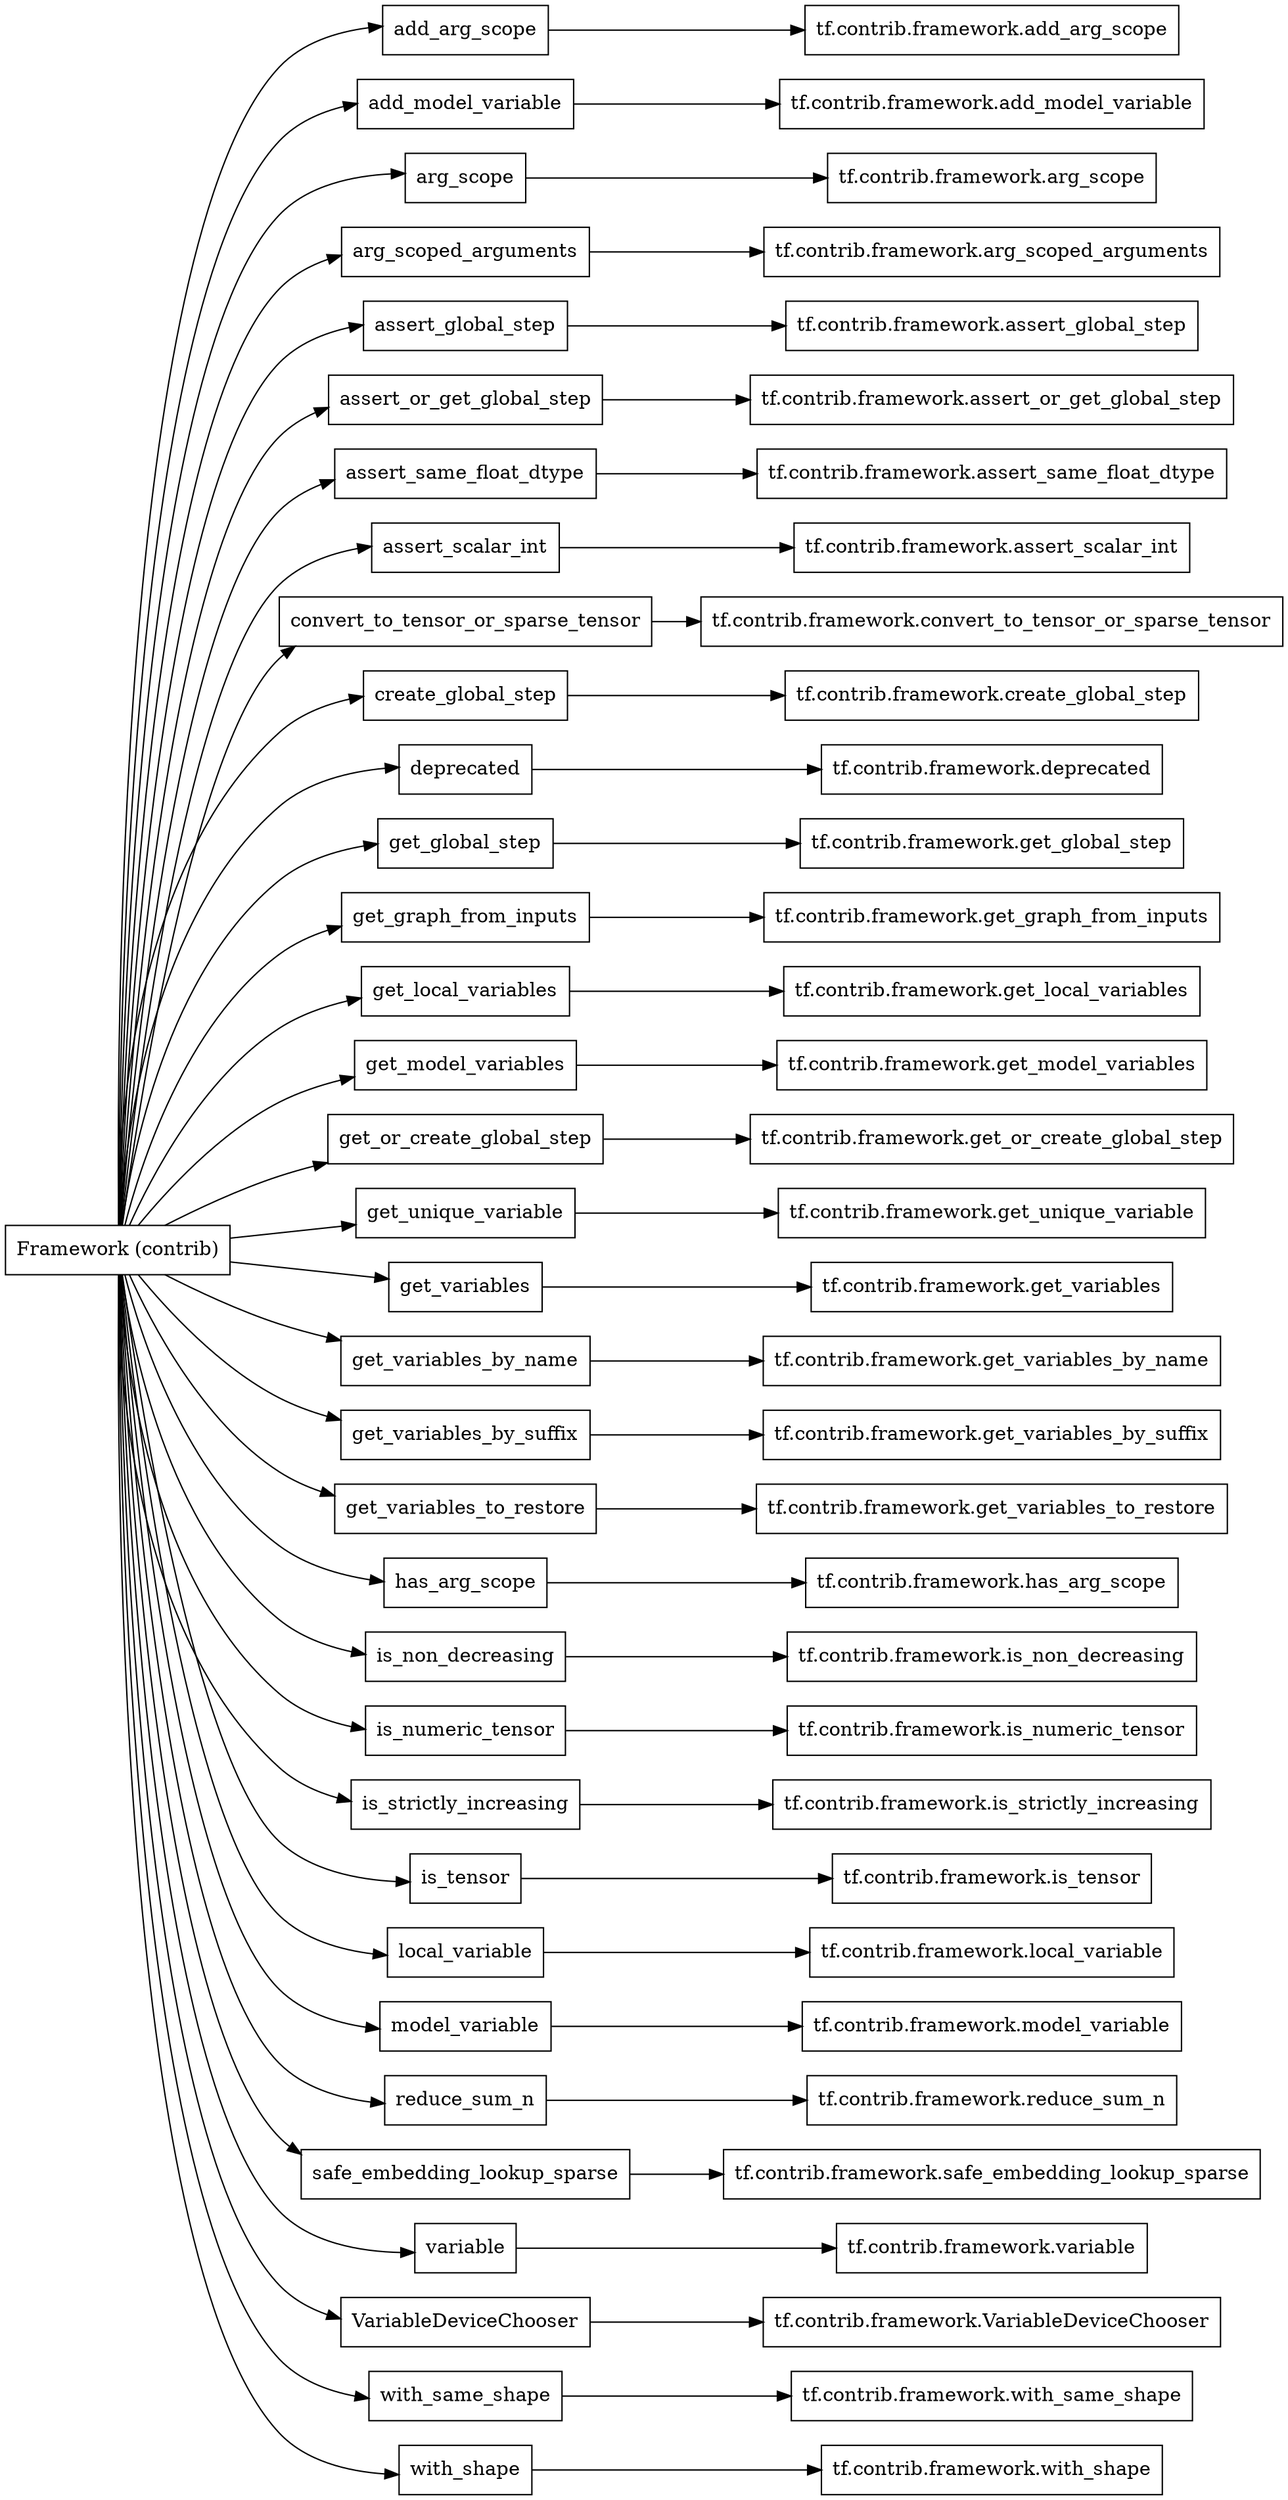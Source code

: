 digraph "Framework (contrib)"{
rankdir="LR"
node [shape="box"]
		"Framework (contrib)" -> "add_arg_scope" -> "tf.contrib.framework.add_arg_scope";
		"Framework (contrib)" -> "add_model_variable" -> "tf.contrib.framework.add_model_variable";
		"Framework (contrib)" -> "arg_scope" -> "tf.contrib.framework.arg_scope";
		"Framework (contrib)" -> "arg_scoped_arguments" -> "tf.contrib.framework.arg_scoped_arguments";
		"Framework (contrib)" -> "assert_global_step" -> "tf.contrib.framework.assert_global_step";
		"Framework (contrib)" -> "assert_or_get_global_step" -> "tf.contrib.framework.assert_or_get_global_step";
		"Framework (contrib)" -> "assert_same_float_dtype" -> "tf.contrib.framework.assert_same_float_dtype";
		"Framework (contrib)" -> "assert_scalar_int" -> "tf.contrib.framework.assert_scalar_int";
		"Framework (contrib)" -> "convert_to_tensor_or_sparse_tensor" -> "tf.contrib.framework.convert_to_tensor_or_sparse_tensor";
		"Framework (contrib)" -> "create_global_step" -> "tf.contrib.framework.create_global_step";
		"Framework (contrib)" -> "deprecated" -> "tf.contrib.framework.deprecated";
		"Framework (contrib)" -> "get_global_step" -> "tf.contrib.framework.get_global_step";
		"Framework (contrib)" -> "get_graph_from_inputs" -> "tf.contrib.framework.get_graph_from_inputs";
		"Framework (contrib)" -> "get_local_variables" -> "tf.contrib.framework.get_local_variables";
		"Framework (contrib)" -> "get_model_variables" -> "tf.contrib.framework.get_model_variables";
		"Framework (contrib)" -> "get_or_create_global_step" -> "tf.contrib.framework.get_or_create_global_step";
		"Framework (contrib)" -> "get_unique_variable" -> "tf.contrib.framework.get_unique_variable";
		"Framework (contrib)" -> "get_variables" -> "tf.contrib.framework.get_variables";
		"Framework (contrib)" -> "get_variables_by_name" -> "tf.contrib.framework.get_variables_by_name";
		"Framework (contrib)" -> "get_variables_by_suffix" -> "tf.contrib.framework.get_variables_by_suffix";
		"Framework (contrib)" -> "get_variables_to_restore" -> "tf.contrib.framework.get_variables_to_restore";
		"Framework (contrib)" -> "has_arg_scope" -> "tf.contrib.framework.has_arg_scope";
		"Framework (contrib)" -> "is_non_decreasing" -> "tf.contrib.framework.is_non_decreasing";
		"Framework (contrib)" -> "is_numeric_tensor" -> "tf.contrib.framework.is_numeric_tensor";
		"Framework (contrib)" -> "is_strictly_increasing" -> "tf.contrib.framework.is_strictly_increasing";
		"Framework (contrib)" -> "is_tensor" -> "tf.contrib.framework.is_tensor";
		"Framework (contrib)" -> "local_variable" -> "tf.contrib.framework.local_variable";
		"Framework (contrib)" -> "model_variable" -> "tf.contrib.framework.model_variable";
		"Framework (contrib)" -> "reduce_sum_n" -> "tf.contrib.framework.reduce_sum_n";
		"Framework (contrib)" -> "safe_embedding_lookup_sparse" -> "tf.contrib.framework.safe_embedding_lookup_sparse";
		"Framework (contrib)" -> "variable" -> "tf.contrib.framework.variable";
		"Framework (contrib)" -> "VariableDeviceChooser" -> "tf.contrib.framework.VariableDeviceChooser";
		"Framework (contrib)" -> "with_same_shape" -> "tf.contrib.framework.with_same_shape";
		"Framework (contrib)" -> "with_shape" -> "tf.contrib.framework.with_shape";
}
